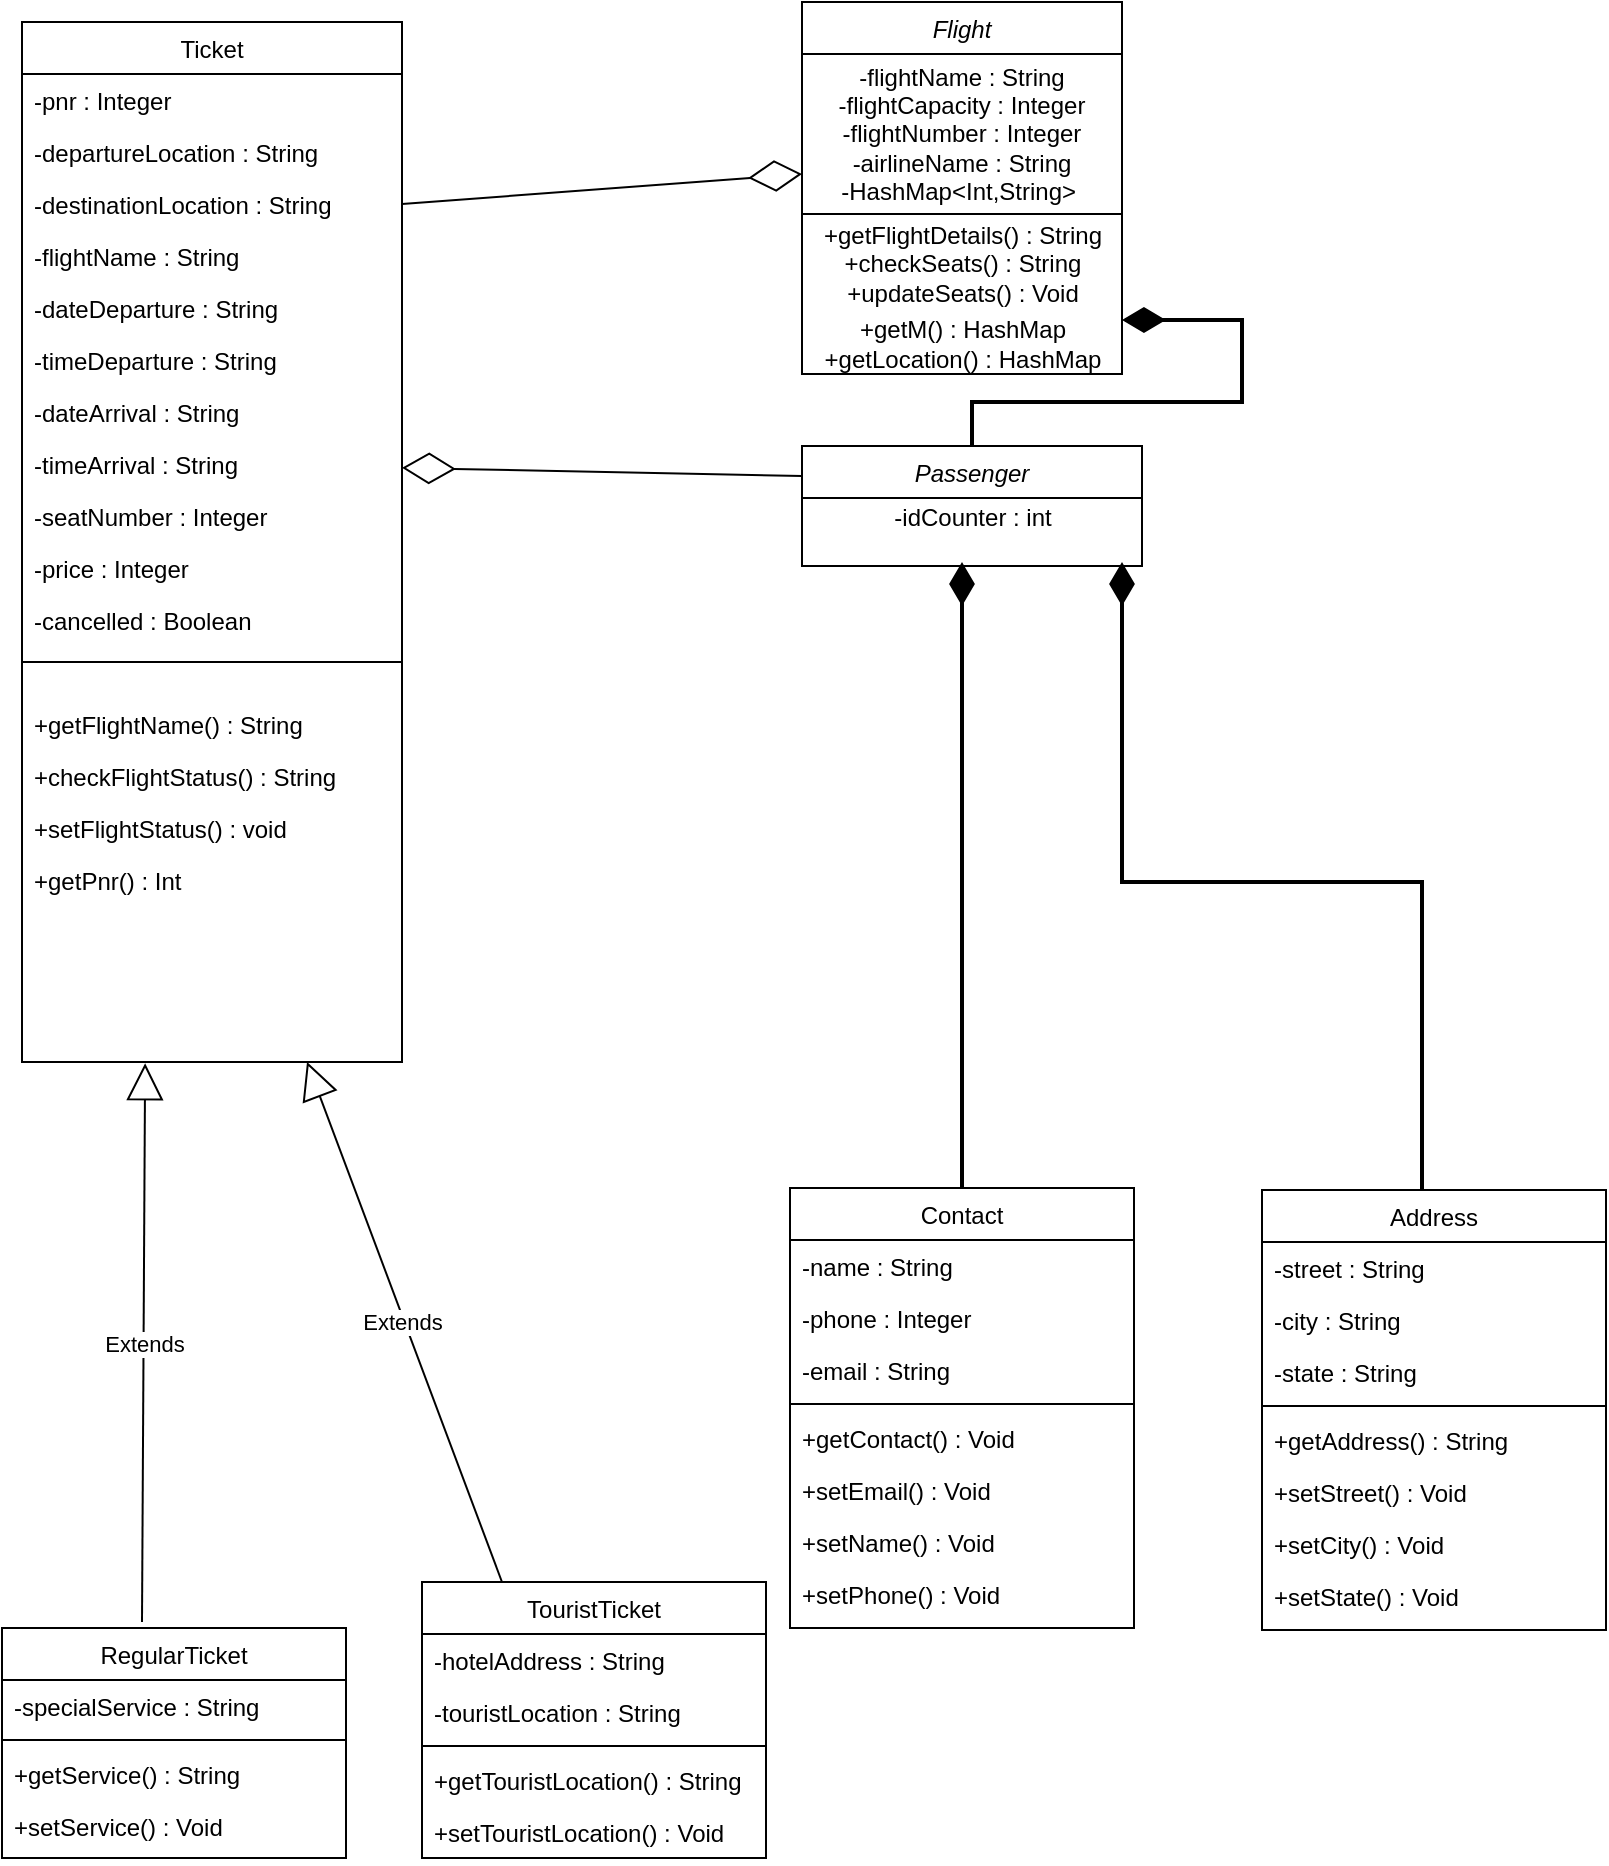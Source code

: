 <mxfile version="15.8.6" type="device"><diagram id="C5RBs43oDa-KdzZeNtuy" name="Page-1"><mxGraphModel dx="1278" dy="579" grid="1" gridSize="10" guides="1" tooltips="1" connect="1" arrows="1" fold="1" page="1" pageScale="1" pageWidth="827" pageHeight="1169" math="0" shadow="0"><root><mxCell id="WIyWlLk6GJQsqaUBKTNV-0"/><mxCell id="WIyWlLk6GJQsqaUBKTNV-1" parent="WIyWlLk6GJQsqaUBKTNV-0"/><mxCell id="zkfFHV4jXpPFQw0GAbJ--0" value="Flight" style="swimlane;fontStyle=2;align=center;verticalAlign=top;childLayout=stackLayout;horizontal=1;startSize=26;horizontalStack=0;resizeParent=1;resizeLast=0;collapsible=1;marginBottom=0;rounded=0;shadow=0;strokeWidth=1;" parent="WIyWlLk6GJQsqaUBKTNV-1" vertex="1"><mxGeometry x="400" width="160" height="186" as="geometry"><mxRectangle x="400" y="20" width="160" height="26" as="alternateBounds"/></mxGeometry></mxCell><mxCell id="Cc_nMTacQrIQ-qOuEGkc-1" value="-flightName : String&lt;br&gt;-flightCapacity : Integer&lt;br&gt;-flightNumber : Integer&lt;br&gt;-airlineName : String&lt;br&gt;-HashMap&amp;lt;Int,String&amp;gt;&amp;nbsp;" style="whiteSpace=wrap;html=1;" parent="zkfFHV4jXpPFQw0GAbJ--0" vertex="1"><mxGeometry y="26" width="160" height="80" as="geometry"/></mxCell><mxCell id="Cc_nMTacQrIQ-qOuEGkc-64" value="+getFlightDetails() : String&lt;br&gt;+checkSeats() : String&lt;br&gt;+updateSeats() : Void&lt;br&gt;" style="text;html=1;align=center;verticalAlign=middle;resizable=0;points=[];autosize=1;strokeColor=none;fillColor=none;" parent="zkfFHV4jXpPFQw0GAbJ--0" vertex="1"><mxGeometry y="106" width="160" height="50" as="geometry"/></mxCell><mxCell id="BJYid9JtHEVR34oEt4dQ-1" value="+getM() : HashMap&lt;br&gt;+getLocation() : HashMap" style="text;html=1;align=center;verticalAlign=middle;resizable=0;points=[];autosize=1;strokeColor=none;fillColor=none;" vertex="1" parent="zkfFHV4jXpPFQw0GAbJ--0"><mxGeometry y="156" width="160" height="30" as="geometry"/></mxCell><mxCell id="Cc_nMTacQrIQ-qOuEGkc-73" style="edgeStyle=orthogonalEdgeStyle;rounded=0;orthogonalLoop=1;jettySize=auto;html=1;endArrow=diamondThin;endFill=1;endSize=16;targetPerimeterSpacing=10;strokeWidth=2;" parent="WIyWlLk6GJQsqaUBKTNV-1" source="zkfFHV4jXpPFQw0GAbJ--17" edge="1"><mxGeometry relative="1" as="geometry"><mxPoint x="560" y="280" as="targetPoint"/><Array as="points"><mxPoint x="710" y="440"/><mxPoint x="560" y="440"/></Array></mxGeometry></mxCell><mxCell id="zkfFHV4jXpPFQw0GAbJ--17" value="Address" style="swimlane;fontStyle=0;align=center;verticalAlign=top;childLayout=stackLayout;horizontal=1;startSize=26;horizontalStack=0;resizeParent=1;resizeLast=0;collapsible=1;marginBottom=0;rounded=0;shadow=0;strokeWidth=1;" parent="WIyWlLk6GJQsqaUBKTNV-1" vertex="1"><mxGeometry x="630" y="594" width="172" height="220" as="geometry"><mxRectangle x="550" y="140" width="160" height="26" as="alternateBounds"/></mxGeometry></mxCell><mxCell id="zkfFHV4jXpPFQw0GAbJ--18" value="-street : String" style="text;align=left;verticalAlign=top;spacingLeft=4;spacingRight=4;overflow=hidden;rotatable=0;points=[[0,0.5],[1,0.5]];portConstraint=eastwest;" parent="zkfFHV4jXpPFQw0GAbJ--17" vertex="1"><mxGeometry y="26" width="172" height="26" as="geometry"/></mxCell><mxCell id="zkfFHV4jXpPFQw0GAbJ--19" value="-city : String" style="text;align=left;verticalAlign=top;spacingLeft=4;spacingRight=4;overflow=hidden;rotatable=0;points=[[0,0.5],[1,0.5]];portConstraint=eastwest;rounded=0;shadow=0;html=0;" parent="zkfFHV4jXpPFQw0GAbJ--17" vertex="1"><mxGeometry y="52" width="172" height="26" as="geometry"/></mxCell><mxCell id="zkfFHV4jXpPFQw0GAbJ--20" value="-state : String" style="text;align=left;verticalAlign=top;spacingLeft=4;spacingRight=4;overflow=hidden;rotatable=0;points=[[0,0.5],[1,0.5]];portConstraint=eastwest;rounded=0;shadow=0;html=0;" parent="zkfFHV4jXpPFQw0GAbJ--17" vertex="1"><mxGeometry y="78" width="172" height="26" as="geometry"/></mxCell><mxCell id="zkfFHV4jXpPFQw0GAbJ--23" value="" style="line;html=1;strokeWidth=1;align=left;verticalAlign=middle;spacingTop=-1;spacingLeft=3;spacingRight=3;rotatable=0;labelPosition=right;points=[];portConstraint=eastwest;" parent="zkfFHV4jXpPFQw0GAbJ--17" vertex="1"><mxGeometry y="104" width="172" height="8" as="geometry"/></mxCell><mxCell id="zkfFHV4jXpPFQw0GAbJ--24" value="+getAddress() : String" style="text;align=left;verticalAlign=top;spacingLeft=4;spacingRight=4;overflow=hidden;rotatable=0;points=[[0,0.5],[1,0.5]];portConstraint=eastwest;" parent="zkfFHV4jXpPFQw0GAbJ--17" vertex="1"><mxGeometry y="112" width="172" height="26" as="geometry"/></mxCell><mxCell id="zkfFHV4jXpPFQw0GAbJ--25" value="+setStreet() : Void" style="text;align=left;verticalAlign=top;spacingLeft=4;spacingRight=4;overflow=hidden;rotatable=0;points=[[0,0.5],[1,0.5]];portConstraint=eastwest;" parent="zkfFHV4jXpPFQw0GAbJ--17" vertex="1"><mxGeometry y="138" width="172" height="26" as="geometry"/></mxCell><mxCell id="Cc_nMTacQrIQ-qOuEGkc-76" value="+setCity() : Void" style="text;align=left;verticalAlign=top;spacingLeft=4;spacingRight=4;overflow=hidden;rotatable=0;points=[[0,0.5],[1,0.5]];portConstraint=eastwest;" parent="zkfFHV4jXpPFQw0GAbJ--17" vertex="1"><mxGeometry y="164" width="172" height="26" as="geometry"/></mxCell><mxCell id="Cc_nMTacQrIQ-qOuEGkc-77" value="+setState() : Void" style="text;align=left;verticalAlign=top;spacingLeft=4;spacingRight=4;overflow=hidden;rotatable=0;points=[[0,0.5],[1,0.5]];portConstraint=eastwest;" parent="zkfFHV4jXpPFQw0GAbJ--17" vertex="1"><mxGeometry y="190" width="172" height="26" as="geometry"/></mxCell><mxCell id="Cc_nMTacQrIQ-qOuEGkc-72" style="edgeStyle=orthogonalEdgeStyle;rounded=0;orthogonalLoop=1;jettySize=auto;html=1;endArrow=diamondThin;endFill=1;endSize=16;targetPerimeterSpacing=10;strokeWidth=2;" parent="WIyWlLk6GJQsqaUBKTNV-1" source="Cc_nMTacQrIQ-qOuEGkc-3" edge="1"><mxGeometry relative="1" as="geometry"><mxPoint x="480" y="280" as="targetPoint"/></mxGeometry></mxCell><mxCell id="Cc_nMTacQrIQ-qOuEGkc-3" value="Contact" style="swimlane;fontStyle=0;align=center;verticalAlign=top;childLayout=stackLayout;horizontal=1;startSize=26;horizontalStack=0;resizeParent=1;resizeLast=0;collapsible=1;marginBottom=0;rounded=0;shadow=0;strokeWidth=1;" parent="WIyWlLk6GJQsqaUBKTNV-1" vertex="1"><mxGeometry x="394" y="593" width="172" height="220" as="geometry"><mxRectangle x="550" y="140" width="160" height="26" as="alternateBounds"/></mxGeometry></mxCell><mxCell id="Cc_nMTacQrIQ-qOuEGkc-4" value="-name : String" style="text;align=left;verticalAlign=top;spacingLeft=4;spacingRight=4;overflow=hidden;rotatable=0;points=[[0,0.5],[1,0.5]];portConstraint=eastwest;" parent="Cc_nMTacQrIQ-qOuEGkc-3" vertex="1"><mxGeometry y="26" width="172" height="26" as="geometry"/></mxCell><mxCell id="Cc_nMTacQrIQ-qOuEGkc-5" value="-phone : Integer" style="text;align=left;verticalAlign=top;spacingLeft=4;spacingRight=4;overflow=hidden;rotatable=0;points=[[0,0.5],[1,0.5]];portConstraint=eastwest;rounded=0;shadow=0;html=0;" parent="Cc_nMTacQrIQ-qOuEGkc-3" vertex="1"><mxGeometry y="52" width="172" height="26" as="geometry"/></mxCell><mxCell id="Cc_nMTacQrIQ-qOuEGkc-6" value="-email : String" style="text;align=left;verticalAlign=top;spacingLeft=4;spacingRight=4;overflow=hidden;rotatable=0;points=[[0,0.5],[1,0.5]];portConstraint=eastwest;rounded=0;shadow=0;html=0;" parent="Cc_nMTacQrIQ-qOuEGkc-3" vertex="1"><mxGeometry y="78" width="172" height="26" as="geometry"/></mxCell><mxCell id="Cc_nMTacQrIQ-qOuEGkc-7" value="" style="line;html=1;strokeWidth=1;align=left;verticalAlign=middle;spacingTop=-1;spacingLeft=3;spacingRight=3;rotatable=0;labelPosition=right;points=[];portConstraint=eastwest;" parent="Cc_nMTacQrIQ-qOuEGkc-3" vertex="1"><mxGeometry y="104" width="172" height="8" as="geometry"/></mxCell><mxCell id="Cc_nMTacQrIQ-qOuEGkc-8" value="+getContact() : Void" style="text;align=left;verticalAlign=top;spacingLeft=4;spacingRight=4;overflow=hidden;rotatable=0;points=[[0,0.5],[1,0.5]];portConstraint=eastwest;" parent="Cc_nMTacQrIQ-qOuEGkc-3" vertex="1"><mxGeometry y="112" width="172" height="26" as="geometry"/></mxCell><mxCell id="Cc_nMTacQrIQ-qOuEGkc-9" value="+setEmail() : Void" style="text;align=left;verticalAlign=top;spacingLeft=4;spacingRight=4;overflow=hidden;rotatable=0;points=[[0,0.5],[1,0.5]];portConstraint=eastwest;" parent="Cc_nMTacQrIQ-qOuEGkc-3" vertex="1"><mxGeometry y="138" width="172" height="26" as="geometry"/></mxCell><mxCell id="Cc_nMTacQrIQ-qOuEGkc-74" value="+setName() : Void" style="text;align=left;verticalAlign=top;spacingLeft=4;spacingRight=4;overflow=hidden;rotatable=0;points=[[0,0.5],[1,0.5]];portConstraint=eastwest;" parent="Cc_nMTacQrIQ-qOuEGkc-3" vertex="1"><mxGeometry y="164" width="172" height="26" as="geometry"/></mxCell><mxCell id="Cc_nMTacQrIQ-qOuEGkc-75" value="+setPhone() : Void" style="text;align=left;verticalAlign=top;spacingLeft=4;spacingRight=4;overflow=hidden;rotatable=0;points=[[0,0.5],[1,0.5]];portConstraint=eastwest;" parent="Cc_nMTacQrIQ-qOuEGkc-3" vertex="1"><mxGeometry y="190" width="172" height="26" as="geometry"/></mxCell><mxCell id="Cc_nMTacQrIQ-qOuEGkc-66" style="edgeStyle=orthogonalEdgeStyle;rounded=0;orthogonalLoop=1;jettySize=auto;html=1;endArrow=diamondThin;endFill=1;endSize=16;targetPerimeterSpacing=10;strokeWidth=2;" parent="WIyWlLk6GJQsqaUBKTNV-1" source="Cc_nMTacQrIQ-qOuEGkc-10" edge="1"><mxGeometry relative="1" as="geometry"><mxPoint x="560" y="159" as="targetPoint"/><Array as="points"><mxPoint x="485" y="200"/><mxPoint x="620" y="200"/><mxPoint x="620" y="159"/></Array></mxGeometry></mxCell><mxCell id="Cc_nMTacQrIQ-qOuEGkc-10" value="Passenger" style="swimlane;fontStyle=2;align=center;verticalAlign=top;childLayout=stackLayout;horizontal=1;startSize=26;horizontalStack=0;resizeParent=1;resizeLast=0;collapsible=1;marginBottom=0;rounded=0;shadow=0;strokeWidth=1;" parent="WIyWlLk6GJQsqaUBKTNV-1" vertex="1"><mxGeometry x="400" y="222" width="170" height="60" as="geometry"><mxRectangle x="400" y="220" width="160" height="26" as="alternateBounds"/></mxGeometry></mxCell><mxCell id="cR5VW5UDo6alrlRbKHwS-0" value="-idCounter : int" style="text;html=1;align=center;verticalAlign=middle;resizable=0;points=[];autosize=1;strokeColor=none;fillColor=none;" parent="Cc_nMTacQrIQ-qOuEGkc-10" vertex="1"><mxGeometry y="26" width="170" height="20" as="geometry"/></mxCell><mxCell id="Cc_nMTacQrIQ-qOuEGkc-23" value="Ticket" style="swimlane;fontStyle=0;align=center;verticalAlign=top;childLayout=stackLayout;horizontal=1;startSize=26;horizontalStack=0;resizeParent=1;resizeLast=0;collapsible=1;marginBottom=0;rounded=0;shadow=0;strokeWidth=1;" parent="WIyWlLk6GJQsqaUBKTNV-1" vertex="1"><mxGeometry x="10" y="10" width="190" height="320" as="geometry"><mxRectangle x="10" y="10" width="160" height="26" as="alternateBounds"/></mxGeometry></mxCell><mxCell id="Cc_nMTacQrIQ-qOuEGkc-24" value="-pnr : Integer" style="text;align=left;verticalAlign=top;spacingLeft=4;spacingRight=4;overflow=hidden;rotatable=0;points=[[0,0.5],[1,0.5]];portConstraint=eastwest;" parent="Cc_nMTacQrIQ-qOuEGkc-23" vertex="1"><mxGeometry y="26" width="190" height="26" as="geometry"/></mxCell><mxCell id="Cc_nMTacQrIQ-qOuEGkc-25" value="-departureLocation : String" style="text;align=left;verticalAlign=top;spacingLeft=4;spacingRight=4;overflow=hidden;rotatable=0;points=[[0,0.5],[1,0.5]];portConstraint=eastwest;rounded=0;shadow=0;html=0;" parent="Cc_nMTacQrIQ-qOuEGkc-23" vertex="1"><mxGeometry y="52" width="190" height="26" as="geometry"/></mxCell><mxCell id="Cc_nMTacQrIQ-qOuEGkc-26" value="-destinationLocation : String&#10;" style="text;align=left;verticalAlign=top;spacingLeft=4;spacingRight=4;overflow=hidden;rotatable=0;points=[[0,0.5],[1,0.5]];portConstraint=eastwest;rounded=0;shadow=0;html=0;" parent="Cc_nMTacQrIQ-qOuEGkc-23" vertex="1"><mxGeometry y="78" width="190" height="26" as="geometry"/></mxCell><mxCell id="Cc_nMTacQrIQ-qOuEGkc-31" value="-flightName : String&#10;" style="text;align=left;verticalAlign=top;spacingLeft=4;spacingRight=4;overflow=hidden;rotatable=0;points=[[0,0.5],[1,0.5]];portConstraint=eastwest;rounded=0;shadow=0;html=0;" parent="Cc_nMTacQrIQ-qOuEGkc-23" vertex="1"><mxGeometry y="104" width="190" height="26" as="geometry"/></mxCell><mxCell id="Cc_nMTacQrIQ-qOuEGkc-32" value="-dateDeparture : String&#10;" style="text;align=left;verticalAlign=top;spacingLeft=4;spacingRight=4;overflow=hidden;rotatable=0;points=[[0,0.5],[1,0.5]];portConstraint=eastwest;rounded=0;shadow=0;html=0;" parent="Cc_nMTacQrIQ-qOuEGkc-23" vertex="1"><mxGeometry y="130" width="190" height="26" as="geometry"/></mxCell><mxCell id="Cc_nMTacQrIQ-qOuEGkc-33" value="-timeDeparture : String" style="text;align=left;verticalAlign=top;spacingLeft=4;spacingRight=4;overflow=hidden;rotatable=0;points=[[0,0.5],[1,0.5]];portConstraint=eastwest;rounded=0;shadow=0;html=0;" parent="Cc_nMTacQrIQ-qOuEGkc-23" vertex="1"><mxGeometry y="156" width="190" height="26" as="geometry"/></mxCell><mxCell id="Cc_nMTacQrIQ-qOuEGkc-34" value="-dateArrival : String" style="text;align=left;verticalAlign=top;spacingLeft=4;spacingRight=4;overflow=hidden;rotatable=0;points=[[0,0.5],[1,0.5]];portConstraint=eastwest;rounded=0;shadow=0;html=0;" parent="Cc_nMTacQrIQ-qOuEGkc-23" vertex="1"><mxGeometry y="182" width="190" height="26" as="geometry"/></mxCell><mxCell id="Cc_nMTacQrIQ-qOuEGkc-35" value="-timeArrival : String" style="text;align=left;verticalAlign=top;spacingLeft=4;spacingRight=4;overflow=hidden;rotatable=0;points=[[0,0.5],[1,0.5]];portConstraint=eastwest;rounded=0;shadow=0;html=0;" parent="Cc_nMTacQrIQ-qOuEGkc-23" vertex="1"><mxGeometry y="208" width="190" height="26" as="geometry"/></mxCell><mxCell id="Cc_nMTacQrIQ-qOuEGkc-36" value="-seatNumber : Integer" style="text;align=left;verticalAlign=top;spacingLeft=4;spacingRight=4;overflow=hidden;rotatable=0;points=[[0,0.5],[1,0.5]];portConstraint=eastwest;rounded=0;shadow=0;html=0;" parent="Cc_nMTacQrIQ-qOuEGkc-23" vertex="1"><mxGeometry y="234" width="190" height="26" as="geometry"/></mxCell><mxCell id="Cc_nMTacQrIQ-qOuEGkc-37" value="-price : Integer" style="text;align=left;verticalAlign=top;spacingLeft=4;spacingRight=4;overflow=hidden;rotatable=0;points=[[0,0.5],[1,0.5]];portConstraint=eastwest;rounded=0;shadow=0;html=0;" parent="Cc_nMTacQrIQ-qOuEGkc-23" vertex="1"><mxGeometry y="260" width="190" height="26" as="geometry"/></mxCell><mxCell id="Cc_nMTacQrIQ-qOuEGkc-38" value="-cancelled : Boolean" style="text;align=left;verticalAlign=top;spacingLeft=4;spacingRight=4;overflow=hidden;rotatable=0;points=[[0,0.5],[1,0.5]];portConstraint=eastwest;rounded=0;shadow=0;html=0;" parent="Cc_nMTacQrIQ-qOuEGkc-23" vertex="1"><mxGeometry y="286" width="190" height="26" as="geometry"/></mxCell><mxCell id="Cc_nMTacQrIQ-qOuEGkc-40" value="" style="swimlane;startSize=0;" parent="WIyWlLk6GJQsqaUBKTNV-1" vertex="1"><mxGeometry x="10" y="330" width="190" height="200" as="geometry"/></mxCell><mxCell id="Cc_nMTacQrIQ-qOuEGkc-42" value="+getFlightName() : String&#10;" style="text;align=left;verticalAlign=top;spacingLeft=4;spacingRight=4;overflow=hidden;rotatable=0;points=[[0,0.5],[1,0.5]];portConstraint=eastwest;rounded=0;shadow=0;html=0;" parent="Cc_nMTacQrIQ-qOuEGkc-40" vertex="1"><mxGeometry y="18" width="172" height="26" as="geometry"/></mxCell><mxCell id="Cc_nMTacQrIQ-qOuEGkc-43" value="+checkFlightStatus() : String&#10;" style="text;align=left;verticalAlign=top;spacingLeft=4;spacingRight=4;overflow=hidden;rotatable=0;points=[[0,0.5],[1,0.5]];portConstraint=eastwest;rounded=0;shadow=0;html=0;" parent="Cc_nMTacQrIQ-qOuEGkc-40" vertex="1"><mxGeometry y="44" width="172" height="26" as="geometry"/></mxCell><mxCell id="Cc_nMTacQrIQ-qOuEGkc-44" value="+setFlightStatus() : void&#10;" style="text;align=left;verticalAlign=top;spacingLeft=4;spacingRight=4;overflow=hidden;rotatable=0;points=[[0,0.5],[1,0.5]];portConstraint=eastwest;rounded=0;shadow=0;html=0;" parent="Cc_nMTacQrIQ-qOuEGkc-40" vertex="1"><mxGeometry y="70" width="172" height="26" as="geometry"/></mxCell><mxCell id="BJYid9JtHEVR34oEt4dQ-0" value="+getPnr() : Int&#10;" style="text;align=left;verticalAlign=top;spacingLeft=4;spacingRight=4;overflow=hidden;rotatable=0;points=[[0,0.5],[1,0.5]];portConstraint=eastwest;rounded=0;shadow=0;html=0;" vertex="1" parent="Cc_nMTacQrIQ-qOuEGkc-40"><mxGeometry y="96" width="172" height="26" as="geometry"/></mxCell><mxCell id="Cc_nMTacQrIQ-qOuEGkc-46" value="RegularTicket" style="swimlane;fontStyle=0;align=center;verticalAlign=top;childLayout=stackLayout;horizontal=1;startSize=26;horizontalStack=0;resizeParent=1;resizeLast=0;collapsible=1;marginBottom=0;rounded=0;shadow=0;strokeWidth=1;" parent="WIyWlLk6GJQsqaUBKTNV-1" vertex="1"><mxGeometry y="813" width="172" height="115" as="geometry"><mxRectangle x="550" y="140" width="160" height="26" as="alternateBounds"/></mxGeometry></mxCell><mxCell id="Cc_nMTacQrIQ-qOuEGkc-47" value="-specialService : String" style="text;align=left;verticalAlign=top;spacingLeft=4;spacingRight=4;overflow=hidden;rotatable=0;points=[[0,0.5],[1,0.5]];portConstraint=eastwest;" parent="Cc_nMTacQrIQ-qOuEGkc-46" vertex="1"><mxGeometry y="26" width="172" height="26" as="geometry"/></mxCell><mxCell id="Cc_nMTacQrIQ-qOuEGkc-50" value="" style="line;html=1;strokeWidth=1;align=left;verticalAlign=middle;spacingTop=-1;spacingLeft=3;spacingRight=3;rotatable=0;labelPosition=right;points=[];portConstraint=eastwest;" parent="Cc_nMTacQrIQ-qOuEGkc-46" vertex="1"><mxGeometry y="52" width="172" height="8" as="geometry"/></mxCell><mxCell id="Cc_nMTacQrIQ-qOuEGkc-51" value="+getService() : String" style="text;align=left;verticalAlign=top;spacingLeft=4;spacingRight=4;overflow=hidden;rotatable=0;points=[[0,0.5],[1,0.5]];portConstraint=eastwest;" parent="Cc_nMTacQrIQ-qOuEGkc-46" vertex="1"><mxGeometry y="60" width="172" height="26" as="geometry"/></mxCell><mxCell id="Cc_nMTacQrIQ-qOuEGkc-52" value="+setService() : Void" style="text;align=left;verticalAlign=top;spacingLeft=4;spacingRight=4;overflow=hidden;rotatable=0;points=[[0,0.5],[1,0.5]];portConstraint=eastwest;" parent="Cc_nMTacQrIQ-qOuEGkc-46" vertex="1"><mxGeometry y="86" width="172" height="26" as="geometry"/></mxCell><mxCell id="Cc_nMTacQrIQ-qOuEGkc-53" value="TouristTicket" style="swimlane;fontStyle=0;align=center;verticalAlign=top;childLayout=stackLayout;horizontal=1;startSize=26;horizontalStack=0;resizeParent=1;resizeLast=0;collapsible=1;marginBottom=0;rounded=0;shadow=0;strokeWidth=1;" parent="WIyWlLk6GJQsqaUBKTNV-1" vertex="1"><mxGeometry x="210" y="790" width="172" height="138" as="geometry"><mxRectangle x="550" y="140" width="160" height="26" as="alternateBounds"/></mxGeometry></mxCell><mxCell id="Cc_nMTacQrIQ-qOuEGkc-54" value="-hotelAddress : String" style="text;align=left;verticalAlign=top;spacingLeft=4;spacingRight=4;overflow=hidden;rotatable=0;points=[[0,0.5],[1,0.5]];portConstraint=eastwest;" parent="Cc_nMTacQrIQ-qOuEGkc-53" vertex="1"><mxGeometry y="26" width="172" height="26" as="geometry"/></mxCell><mxCell id="Cc_nMTacQrIQ-qOuEGkc-55" value="-touristLocation : String" style="text;align=left;verticalAlign=top;spacingLeft=4;spacingRight=4;overflow=hidden;rotatable=0;points=[[0,0.5],[1,0.5]];portConstraint=eastwest;rounded=0;shadow=0;html=0;" parent="Cc_nMTacQrIQ-qOuEGkc-53" vertex="1"><mxGeometry y="52" width="172" height="26" as="geometry"/></mxCell><mxCell id="Cc_nMTacQrIQ-qOuEGkc-57" value="" style="line;html=1;strokeWidth=1;align=left;verticalAlign=middle;spacingTop=-1;spacingLeft=3;spacingRight=3;rotatable=0;labelPosition=right;points=[];portConstraint=eastwest;" parent="Cc_nMTacQrIQ-qOuEGkc-53" vertex="1"><mxGeometry y="78" width="172" height="8" as="geometry"/></mxCell><mxCell id="Cc_nMTacQrIQ-qOuEGkc-58" value="+getTouristLocation() : String" style="text;align=left;verticalAlign=top;spacingLeft=4;spacingRight=4;overflow=hidden;rotatable=0;points=[[0,0.5],[1,0.5]];portConstraint=eastwest;" parent="Cc_nMTacQrIQ-qOuEGkc-53" vertex="1"><mxGeometry y="86" width="172" height="26" as="geometry"/></mxCell><mxCell id="Cc_nMTacQrIQ-qOuEGkc-59" value="+setTouristLocation() : Void" style="text;align=left;verticalAlign=top;spacingLeft=4;spacingRight=4;overflow=hidden;rotatable=0;points=[[0,0.5],[1,0.5]];portConstraint=eastwest;" parent="Cc_nMTacQrIQ-qOuEGkc-53" vertex="1"><mxGeometry y="112" width="172" height="26" as="geometry"/></mxCell><mxCell id="Ki2f3dKUIHjXUQddaIJs-1" value="" style="endArrow=diamondThin;endFill=0;endSize=24;html=1;rounded=0;entryX=0;entryY=0.75;entryDx=0;entryDy=0;exitX=1;exitY=0.5;exitDx=0;exitDy=0;" parent="WIyWlLk6GJQsqaUBKTNV-1" source="Cc_nMTacQrIQ-qOuEGkc-26" target="Cc_nMTacQrIQ-qOuEGkc-1" edge="1"><mxGeometry width="160" relative="1" as="geometry"><mxPoint x="200" y="120" as="sourcePoint"/><mxPoint x="390" y="110" as="targetPoint"/></mxGeometry></mxCell><mxCell id="Ki2f3dKUIHjXUQddaIJs-4" value="" style="endArrow=diamondThin;endFill=0;endSize=24;html=1;rounded=0;exitX=0;exitY=0.25;exitDx=0;exitDy=0;" parent="WIyWlLk6GJQsqaUBKTNV-1" source="Cc_nMTacQrIQ-qOuEGkc-10" target="Cc_nMTacQrIQ-qOuEGkc-35" edge="1"><mxGeometry width="160" relative="1" as="geometry"><mxPoint x="240" y="329" as="sourcePoint"/><mxPoint x="440" y="329.5" as="targetPoint"/></mxGeometry></mxCell><mxCell id="cR5VW5UDo6alrlRbKHwS-2" value="Extends" style="endArrow=block;endSize=16;endFill=0;html=1;rounded=0;entryX=0.324;entryY=1.003;entryDx=0;entryDy=0;entryPerimeter=0;" parent="WIyWlLk6GJQsqaUBKTNV-1" target="Cc_nMTacQrIQ-qOuEGkc-40" edge="1"><mxGeometry width="160" relative="1" as="geometry"><mxPoint x="70" y="810" as="sourcePoint"/><mxPoint x="70" y="540" as="targetPoint"/></mxGeometry></mxCell><mxCell id="cR5VW5UDo6alrlRbKHwS-3" value="Extends" style="endArrow=block;endSize=16;endFill=0;html=1;rounded=0;entryX=0.75;entryY=1;entryDx=0;entryDy=0;" parent="WIyWlLk6GJQsqaUBKTNV-1" target="Cc_nMTacQrIQ-qOuEGkc-40" edge="1"><mxGeometry x="0.003" y="1" width="160" relative="1" as="geometry"><mxPoint x="250" y="790" as="sourcePoint"/><mxPoint x="250" y="520" as="targetPoint"/><mxPoint as="offset"/></mxGeometry></mxCell></root></mxGraphModel></diagram></mxfile>